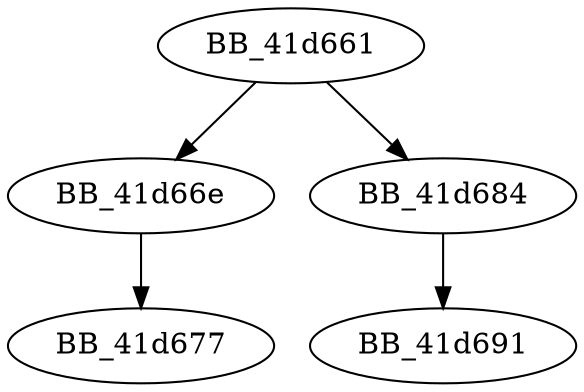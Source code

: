 DiGraph __lock_file2{
BB_41d661->BB_41d66e
BB_41d661->BB_41d684
BB_41d66e->BB_41d677
BB_41d684->BB_41d691
}
